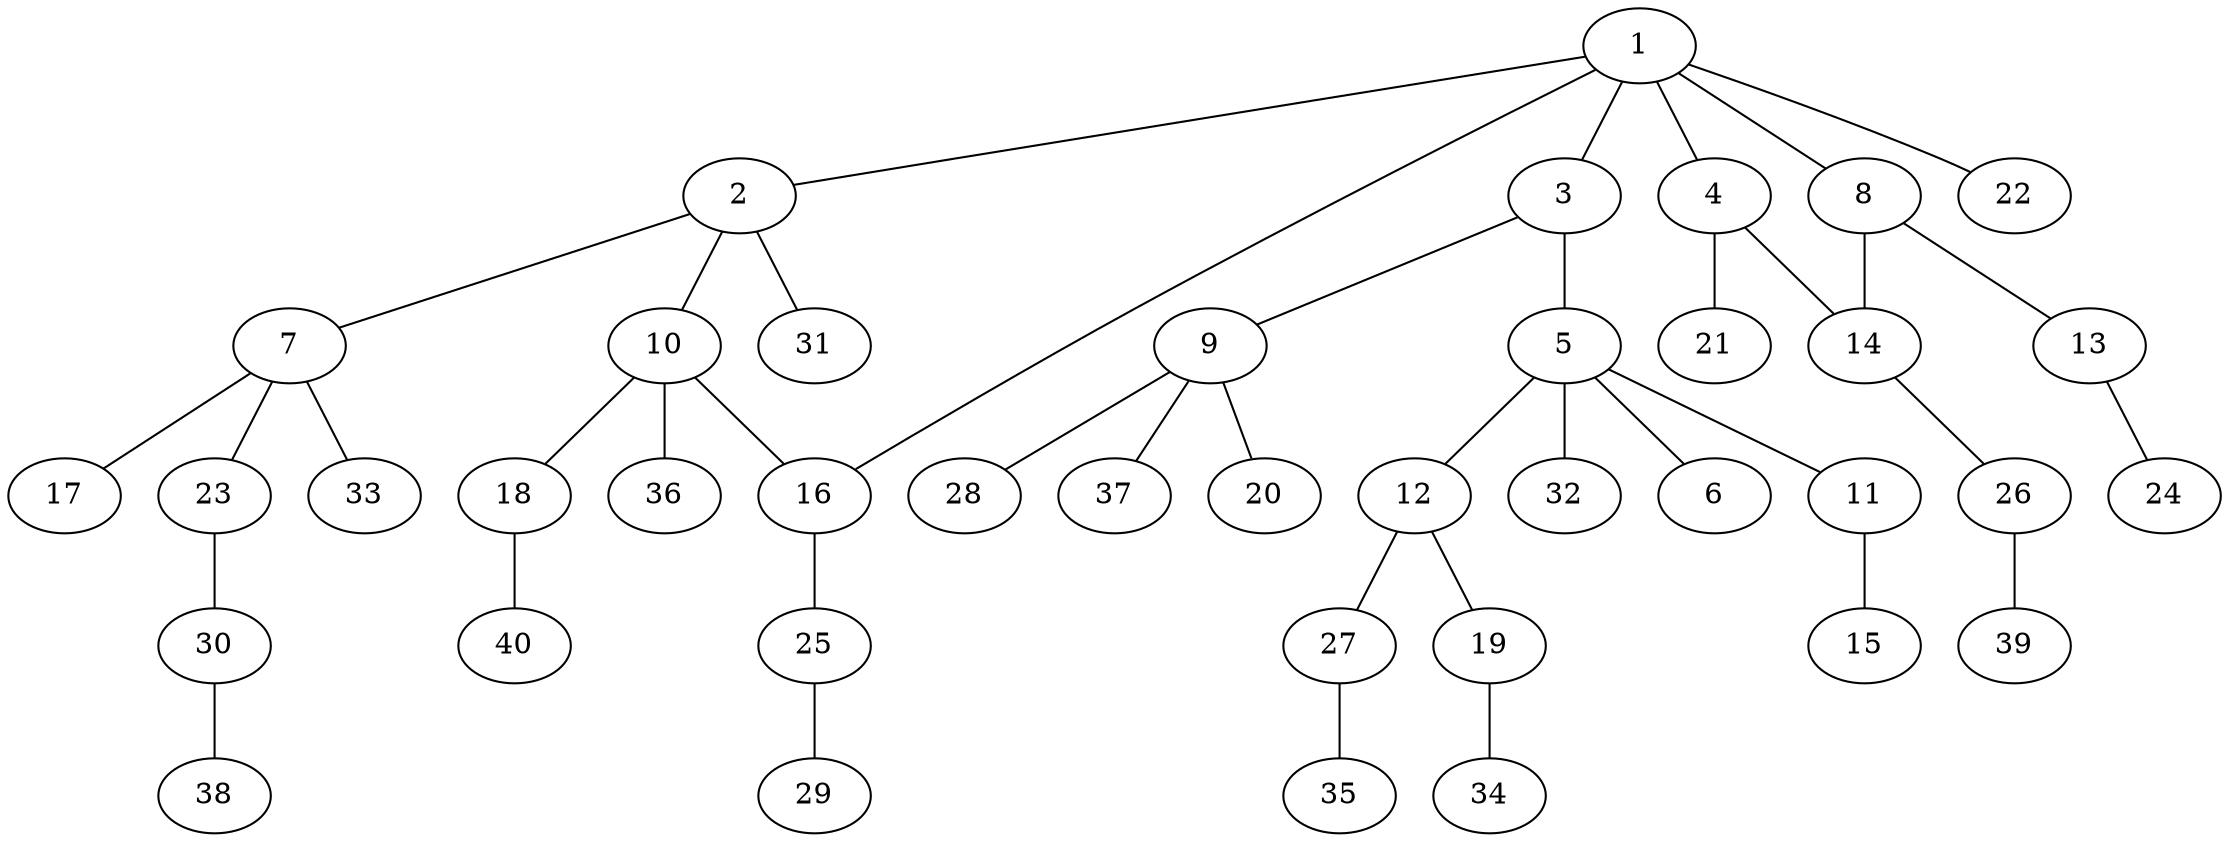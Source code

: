 graph graphname {1--2
1--3
1--4
1--8
1--16
1--22
2--7
2--10
2--31
3--5
3--9
4--14
4--21
5--6
5--11
5--12
5--32
7--17
7--23
7--33
8--13
8--14
9--20
9--28
9--37
10--16
10--18
10--36
11--15
12--19
12--27
13--24
14--26
16--25
18--40
19--34
23--30
25--29
26--39
27--35
30--38
}
